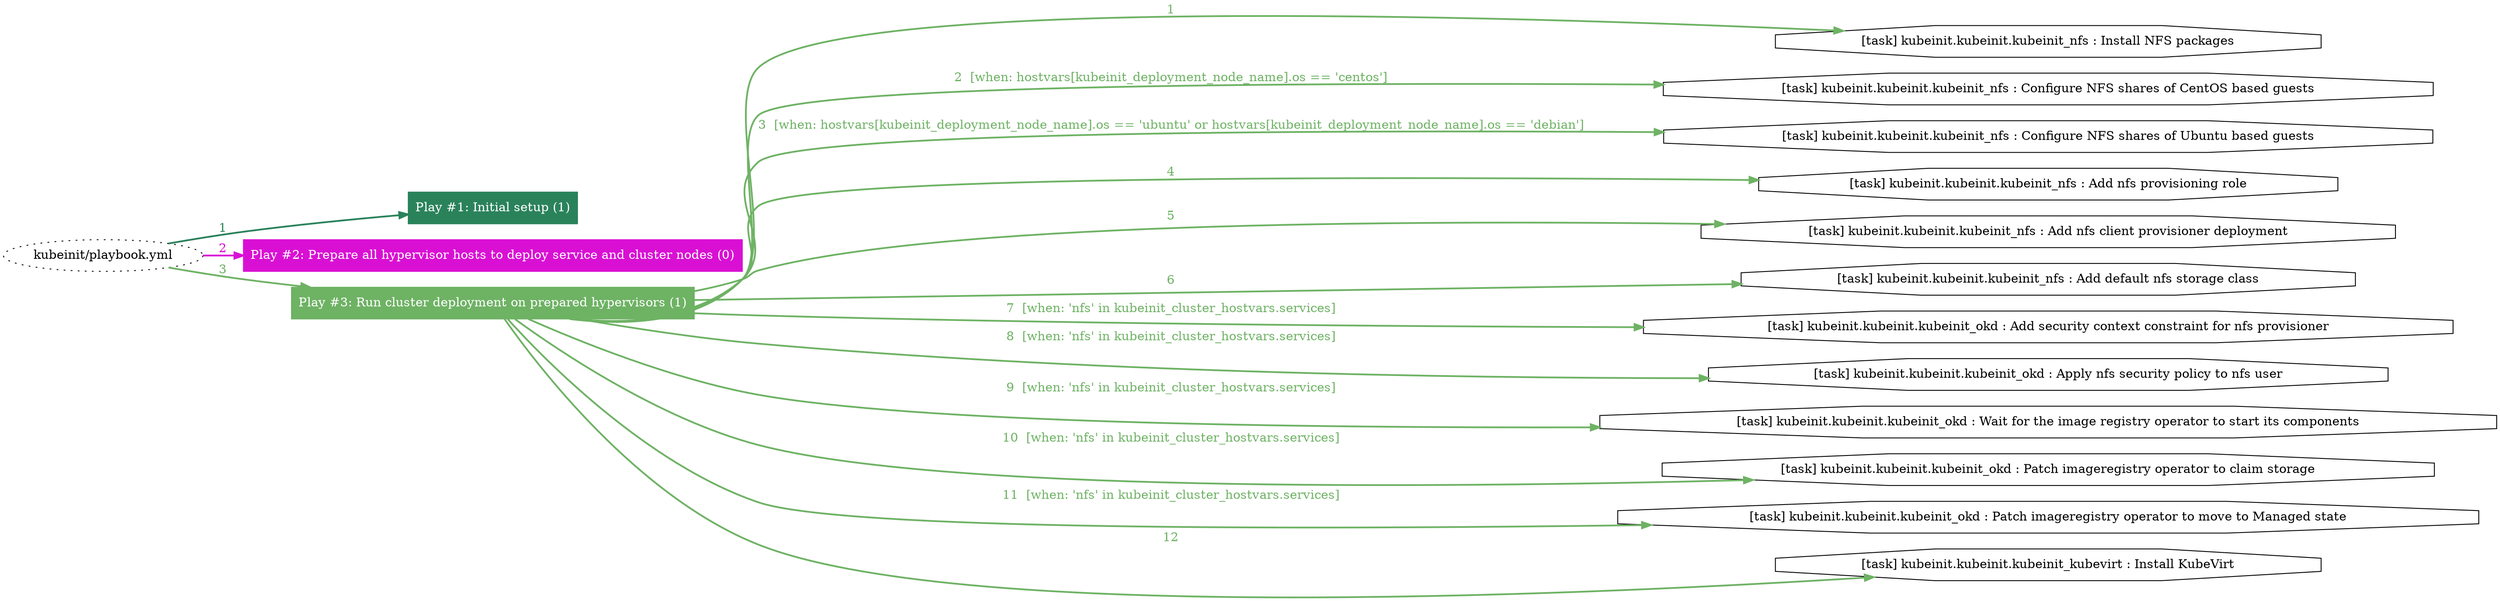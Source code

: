 digraph "kubeinit/playbook.yml "{
	graph [concentrate=true ordering=in rankdir=LR ratio=fill]
	edge [esep=5 sep=10]
	"kubeinit/playbook.yml" [id=root_node style=dotted]
	subgraph "Play #1: Initial setup (1) "{
		"Play #1: Initial setup (1)" [color="#2a825b" fontcolor="#ffffff" id="play_069b882d-4043-4833-8087-31251108a9db" shape=box style=filled tooltip=localhost]
		"kubeinit/playbook.yml" -> "Play #1: Initial setup (1)" [label=1 color="#2a825b" fontcolor="#2a825b" id="edge_216a49a9-dd9e-4a9b-95fa-959576bdabb2" style=bold]
	}
	subgraph "Play #2: Prepare all hypervisor hosts to deploy service and cluster nodes (0) "{
		"Play #2: Prepare all hypervisor hosts to deploy service and cluster nodes (0)" [color="#d910d4" fontcolor="#ffffff" id="play_7c1a346c-eaf2-493a-acca-48e9ba8806bc" shape=box style=filled tooltip=""]
		"kubeinit/playbook.yml" -> "Play #2: Prepare all hypervisor hosts to deploy service and cluster nodes (0)" [label=2 color="#d910d4" fontcolor="#d910d4" id="edge_0eec6445-999a-4976-8701-178a5ed6b174" style=bold]
	}
	subgraph "Play #3: Run cluster deployment on prepared hypervisors (1) "{
		"Play #3: Run cluster deployment on prepared hypervisors (1)" [color="#6eb264" fontcolor="#ffffff" id="play_cc330337-fd79-4ec6-9d08-773892b752a0" shape=box style=filled tooltip=localhost]
		"kubeinit/playbook.yml" -> "Play #3: Run cluster deployment on prepared hypervisors (1)" [label=3 color="#6eb264" fontcolor="#6eb264" id="edge_72616637-efdd-42c2-aea8-fe9518a37fd8" style=bold]
		"task_701e9918-49cf-452f-b6b9-d8eae2689275" [label="[task] kubeinit.kubeinit.kubeinit_nfs : Install NFS packages" id="task_701e9918-49cf-452f-b6b9-d8eae2689275" shape=octagon tooltip="[task] kubeinit.kubeinit.kubeinit_nfs : Install NFS packages"]
		"Play #3: Run cluster deployment on prepared hypervisors (1)" -> "task_701e9918-49cf-452f-b6b9-d8eae2689275" [label=1 color="#6eb264" fontcolor="#6eb264" id="edge_7c83398b-4810-4e34-b19f-28fb3506b895" style=bold]
		"task_0d4b02d0-63f9-4e99-96ad-82098fc62960" [label="[task] kubeinit.kubeinit.kubeinit_nfs : Configure NFS shares of CentOS based guests" id="task_0d4b02d0-63f9-4e99-96ad-82098fc62960" shape=octagon tooltip="[task] kubeinit.kubeinit.kubeinit_nfs : Configure NFS shares of CentOS based guests"]
		"Play #3: Run cluster deployment on prepared hypervisors (1)" -> "task_0d4b02d0-63f9-4e99-96ad-82098fc62960" [label="2  [when: hostvars[kubeinit_deployment_node_name].os == 'centos']" color="#6eb264" fontcolor="#6eb264" id="edge_74c63048-d6b7-43be-ab1e-14ef8af5b38f" style=bold]
		"task_24239f5c-1533-42fc-8f03-3740efcc1d23" [label="[task] kubeinit.kubeinit.kubeinit_nfs : Configure NFS shares of Ubuntu based guests" id="task_24239f5c-1533-42fc-8f03-3740efcc1d23" shape=octagon tooltip="[task] kubeinit.kubeinit.kubeinit_nfs : Configure NFS shares of Ubuntu based guests"]
		"Play #3: Run cluster deployment on prepared hypervisors (1)" -> "task_24239f5c-1533-42fc-8f03-3740efcc1d23" [label="3  [when: hostvars[kubeinit_deployment_node_name].os == 'ubuntu' or hostvars[kubeinit_deployment_node_name].os == 'debian']" color="#6eb264" fontcolor="#6eb264" id="edge_f18dc240-6f39-4c40-a7d6-0b6b7c5af89a" style=bold]
		"task_06573b5a-3827-4fbd-af13-f0722fae9f7b" [label="[task] kubeinit.kubeinit.kubeinit_nfs : Add nfs provisioning role" id="task_06573b5a-3827-4fbd-af13-f0722fae9f7b" shape=octagon tooltip="[task] kubeinit.kubeinit.kubeinit_nfs : Add nfs provisioning role"]
		"Play #3: Run cluster deployment on prepared hypervisors (1)" -> "task_06573b5a-3827-4fbd-af13-f0722fae9f7b" [label=4 color="#6eb264" fontcolor="#6eb264" id="edge_fbb38733-c844-4582-b179-82e30b93d081" style=bold]
		"task_8534d3c3-689f-457b-9a08-e4fed194d19f" [label="[task] kubeinit.kubeinit.kubeinit_nfs : Add nfs client provisioner deployment" id="task_8534d3c3-689f-457b-9a08-e4fed194d19f" shape=octagon tooltip="[task] kubeinit.kubeinit.kubeinit_nfs : Add nfs client provisioner deployment"]
		"Play #3: Run cluster deployment on prepared hypervisors (1)" -> "task_8534d3c3-689f-457b-9a08-e4fed194d19f" [label=5 color="#6eb264" fontcolor="#6eb264" id="edge_bfed4833-fbde-47b3-b008-e63ca21fad8f" style=bold]
		"task_334d1bb7-328b-4828-a167-34c2d6bef4c0" [label="[task] kubeinit.kubeinit.kubeinit_nfs : Add default nfs storage class" id="task_334d1bb7-328b-4828-a167-34c2d6bef4c0" shape=octagon tooltip="[task] kubeinit.kubeinit.kubeinit_nfs : Add default nfs storage class"]
		"Play #3: Run cluster deployment on prepared hypervisors (1)" -> "task_334d1bb7-328b-4828-a167-34c2d6bef4c0" [label=6 color="#6eb264" fontcolor="#6eb264" id="edge_bf0c575e-4b57-4303-9992-36c08ad9ac5a" style=bold]
		"task_a4032e54-a515-4ccc-a33e-47a8a3c3c876" [label="[task] kubeinit.kubeinit.kubeinit_okd : Add security context constraint for nfs provisioner" id="task_a4032e54-a515-4ccc-a33e-47a8a3c3c876" shape=octagon tooltip="[task] kubeinit.kubeinit.kubeinit_okd : Add security context constraint for nfs provisioner"]
		"Play #3: Run cluster deployment on prepared hypervisors (1)" -> "task_a4032e54-a515-4ccc-a33e-47a8a3c3c876" [label="7  [when: 'nfs' in kubeinit_cluster_hostvars.services]" color="#6eb264" fontcolor="#6eb264" id="edge_1224bb9a-1983-4f9d-88c3-fc2231ea92ed" style=bold]
		"task_5a1a2d9f-af08-4732-8d28-10f6d47efdc7" [label="[task] kubeinit.kubeinit.kubeinit_okd : Apply nfs security policy to nfs user" id="task_5a1a2d9f-af08-4732-8d28-10f6d47efdc7" shape=octagon tooltip="[task] kubeinit.kubeinit.kubeinit_okd : Apply nfs security policy to nfs user"]
		"Play #3: Run cluster deployment on prepared hypervisors (1)" -> "task_5a1a2d9f-af08-4732-8d28-10f6d47efdc7" [label="8  [when: 'nfs' in kubeinit_cluster_hostvars.services]" color="#6eb264" fontcolor="#6eb264" id="edge_5a594170-c28c-4869-9391-ac30d433ac17" style=bold]
		"task_5e3f1be2-bf17-4ee0-bbdf-0b51800de6ec" [label="[task] kubeinit.kubeinit.kubeinit_okd : Wait for the image registry operator to start its components" id="task_5e3f1be2-bf17-4ee0-bbdf-0b51800de6ec" shape=octagon tooltip="[task] kubeinit.kubeinit.kubeinit_okd : Wait for the image registry operator to start its components"]
		"Play #3: Run cluster deployment on prepared hypervisors (1)" -> "task_5e3f1be2-bf17-4ee0-bbdf-0b51800de6ec" [label="9  [when: 'nfs' in kubeinit_cluster_hostvars.services]" color="#6eb264" fontcolor="#6eb264" id="edge_9b641f2c-d003-4fd9-bd86-ec619c7abfc3" style=bold]
		"task_79cf0ccb-9175-4f25-af9a-d2656132eda2" [label="[task] kubeinit.kubeinit.kubeinit_okd : Patch imageregistry operator to claim storage" id="task_79cf0ccb-9175-4f25-af9a-d2656132eda2" shape=octagon tooltip="[task] kubeinit.kubeinit.kubeinit_okd : Patch imageregistry operator to claim storage"]
		"Play #3: Run cluster deployment on prepared hypervisors (1)" -> "task_79cf0ccb-9175-4f25-af9a-d2656132eda2" [label="10  [when: 'nfs' in kubeinit_cluster_hostvars.services]" color="#6eb264" fontcolor="#6eb264" id="edge_a10f17fa-b639-4f1b-acc3-7fb31c19d66a" style=bold]
		"task_1e7e9b13-ed4b-4e5b-a0a6-b5301a0abc7f" [label="[task] kubeinit.kubeinit.kubeinit_okd : Patch imageregistry operator to move to Managed state" id="task_1e7e9b13-ed4b-4e5b-a0a6-b5301a0abc7f" shape=octagon tooltip="[task] kubeinit.kubeinit.kubeinit_okd : Patch imageregistry operator to move to Managed state"]
		"Play #3: Run cluster deployment on prepared hypervisors (1)" -> "task_1e7e9b13-ed4b-4e5b-a0a6-b5301a0abc7f" [label="11  [when: 'nfs' in kubeinit_cluster_hostvars.services]" color="#6eb264" fontcolor="#6eb264" id="edge_6472ad6c-5507-4afc-8c82-2dc2840c1888" style=bold]
		"task_d36cba8e-22a7-4832-85a0-4aa996c6de51" [label="[task] kubeinit.kubeinit.kubeinit_kubevirt : Install KubeVirt" id="task_d36cba8e-22a7-4832-85a0-4aa996c6de51" shape=octagon tooltip="[task] kubeinit.kubeinit.kubeinit_kubevirt : Install KubeVirt"]
		"Play #3: Run cluster deployment on prepared hypervisors (1)" -> "task_d36cba8e-22a7-4832-85a0-4aa996c6de51" [label=12 color="#6eb264" fontcolor="#6eb264" id="edge_07517edf-3b05-429a-aa03-07f5fae7d73a" style=bold]
	}
}
